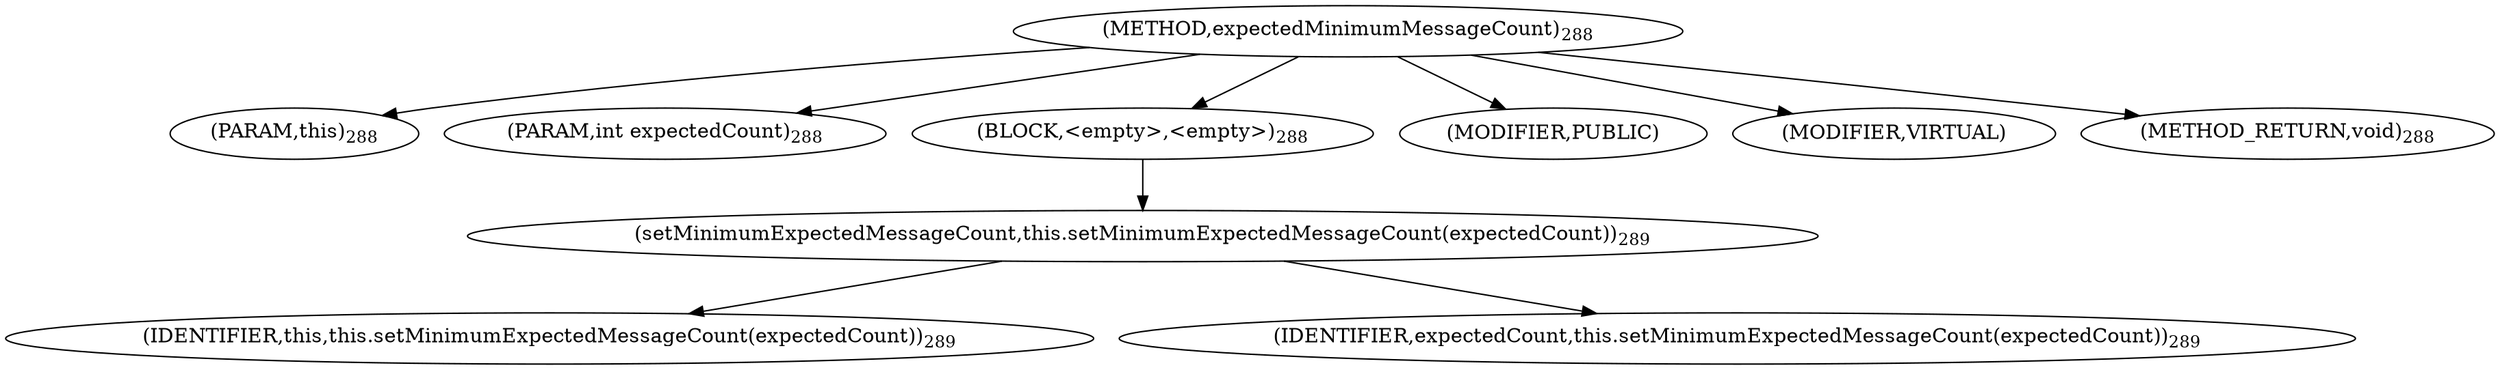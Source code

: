 digraph "expectedMinimumMessageCount" {  
"754" [label = <(METHOD,expectedMinimumMessageCount)<SUB>288</SUB>> ]
"39" [label = <(PARAM,this)<SUB>288</SUB>> ]
"755" [label = <(PARAM,int expectedCount)<SUB>288</SUB>> ]
"756" [label = <(BLOCK,&lt;empty&gt;,&lt;empty&gt;)<SUB>288</SUB>> ]
"757" [label = <(setMinimumExpectedMessageCount,this.setMinimumExpectedMessageCount(expectedCount))<SUB>289</SUB>> ]
"38" [label = <(IDENTIFIER,this,this.setMinimumExpectedMessageCount(expectedCount))<SUB>289</SUB>> ]
"758" [label = <(IDENTIFIER,expectedCount,this.setMinimumExpectedMessageCount(expectedCount))<SUB>289</SUB>> ]
"759" [label = <(MODIFIER,PUBLIC)> ]
"760" [label = <(MODIFIER,VIRTUAL)> ]
"761" [label = <(METHOD_RETURN,void)<SUB>288</SUB>> ]
  "754" -> "39" 
  "754" -> "755" 
  "754" -> "756" 
  "754" -> "759" 
  "754" -> "760" 
  "754" -> "761" 
  "756" -> "757" 
  "757" -> "38" 
  "757" -> "758" 
}
